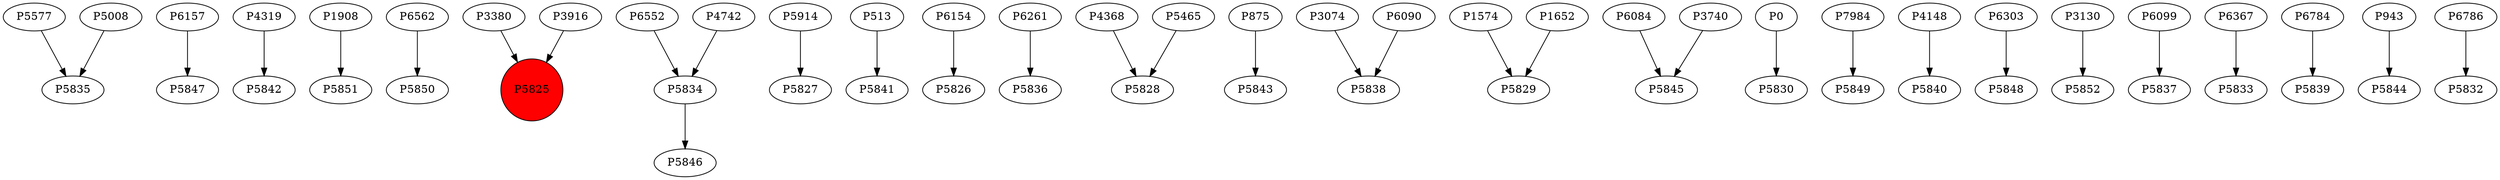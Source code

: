 digraph {
	P5577 -> P5835
	P6157 -> P5847
	P4319 -> P5842
	P1908 -> P5851
	P6562 -> P5850
	P3380 -> P5825
	P6552 -> P5834
	P5914 -> P5827
	P513 -> P5841
	P3916 -> P5825
	P6154 -> P5826
	P6261 -> P5836
	P4368 -> P5828
	P875 -> P5843
	P4742 -> P5834
	P3074 -> P5838
	P1574 -> P5829
	P6084 -> P5845
	P5465 -> P5828
	P0 -> P5830
	P5834 -> P5846
	P7984 -> P5849
	P4148 -> P5840
	P3740 -> P5845
	P6303 -> P5848
	P3130 -> P5852
	P6099 -> P5837
	P6367 -> P5833
	P6784 -> P5839
	P6090 -> P5838
	P943 -> P5844
	P5008 -> P5835
	P1652 -> P5829
	P6786 -> P5832
	P5825 [shape=circle]
	P5825 [style=filled]
	P5825 [fillcolor=red]
}